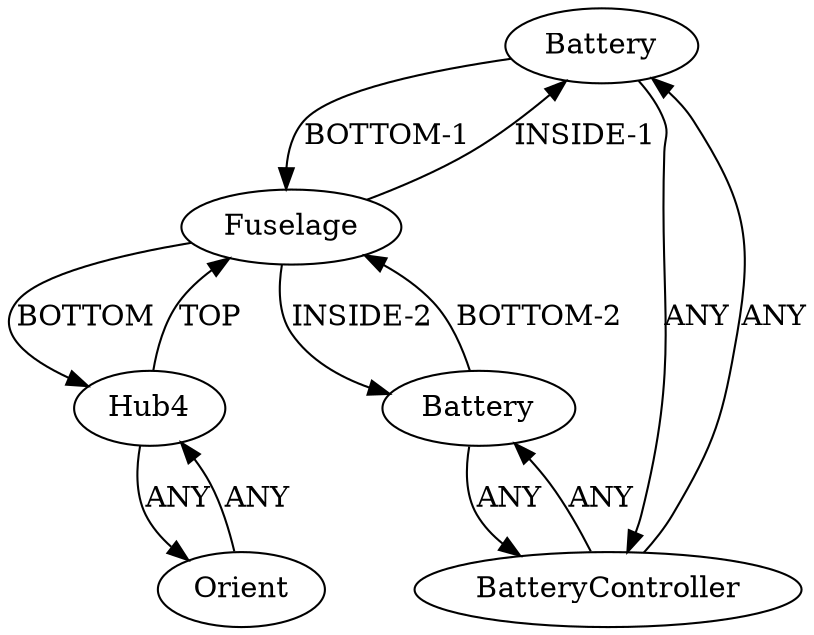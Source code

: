 /* Created by igraph 0.10.2 */
digraph {
  0 [
    instance=Battery_instance_1
    label=Battery
  ];
  1 [
    instance=Hub4_instance_1
    label=Hub4
  ];
  2 [
    instance=Fuselage_instance_1
    label=Fuselage
  ];
  3 [
    instance=Orient
    label=Orient
  ];
  4 [
    instance=BatteryController_instance_1
    label=BatteryController
  ];
  5 [
    instance=Battery_instance_2
    label=Battery
  ];

  0 -> 2 [
    label="BOTTOM-1"
  ];
  0 -> 4 [
    label=ANY
  ];
  1 -> 2 [
    label=TOP
  ];
  1 -> 3 [
    label=ANY
  ];
  2 -> 0 [
    label="INSIDE-1"
  ];
  2 -> 1 [
    label=BOTTOM
  ];
  2 -> 5 [
    label="INSIDE-2"
  ];
  3 -> 1 [
    label=ANY
  ];
  4 -> 0 [
    label=ANY
  ];
  4 -> 5 [
    label=ANY
  ];
  5 -> 2 [
    label="BOTTOM-2"
  ];
  5 -> 4 [
    label=ANY
  ];
}
